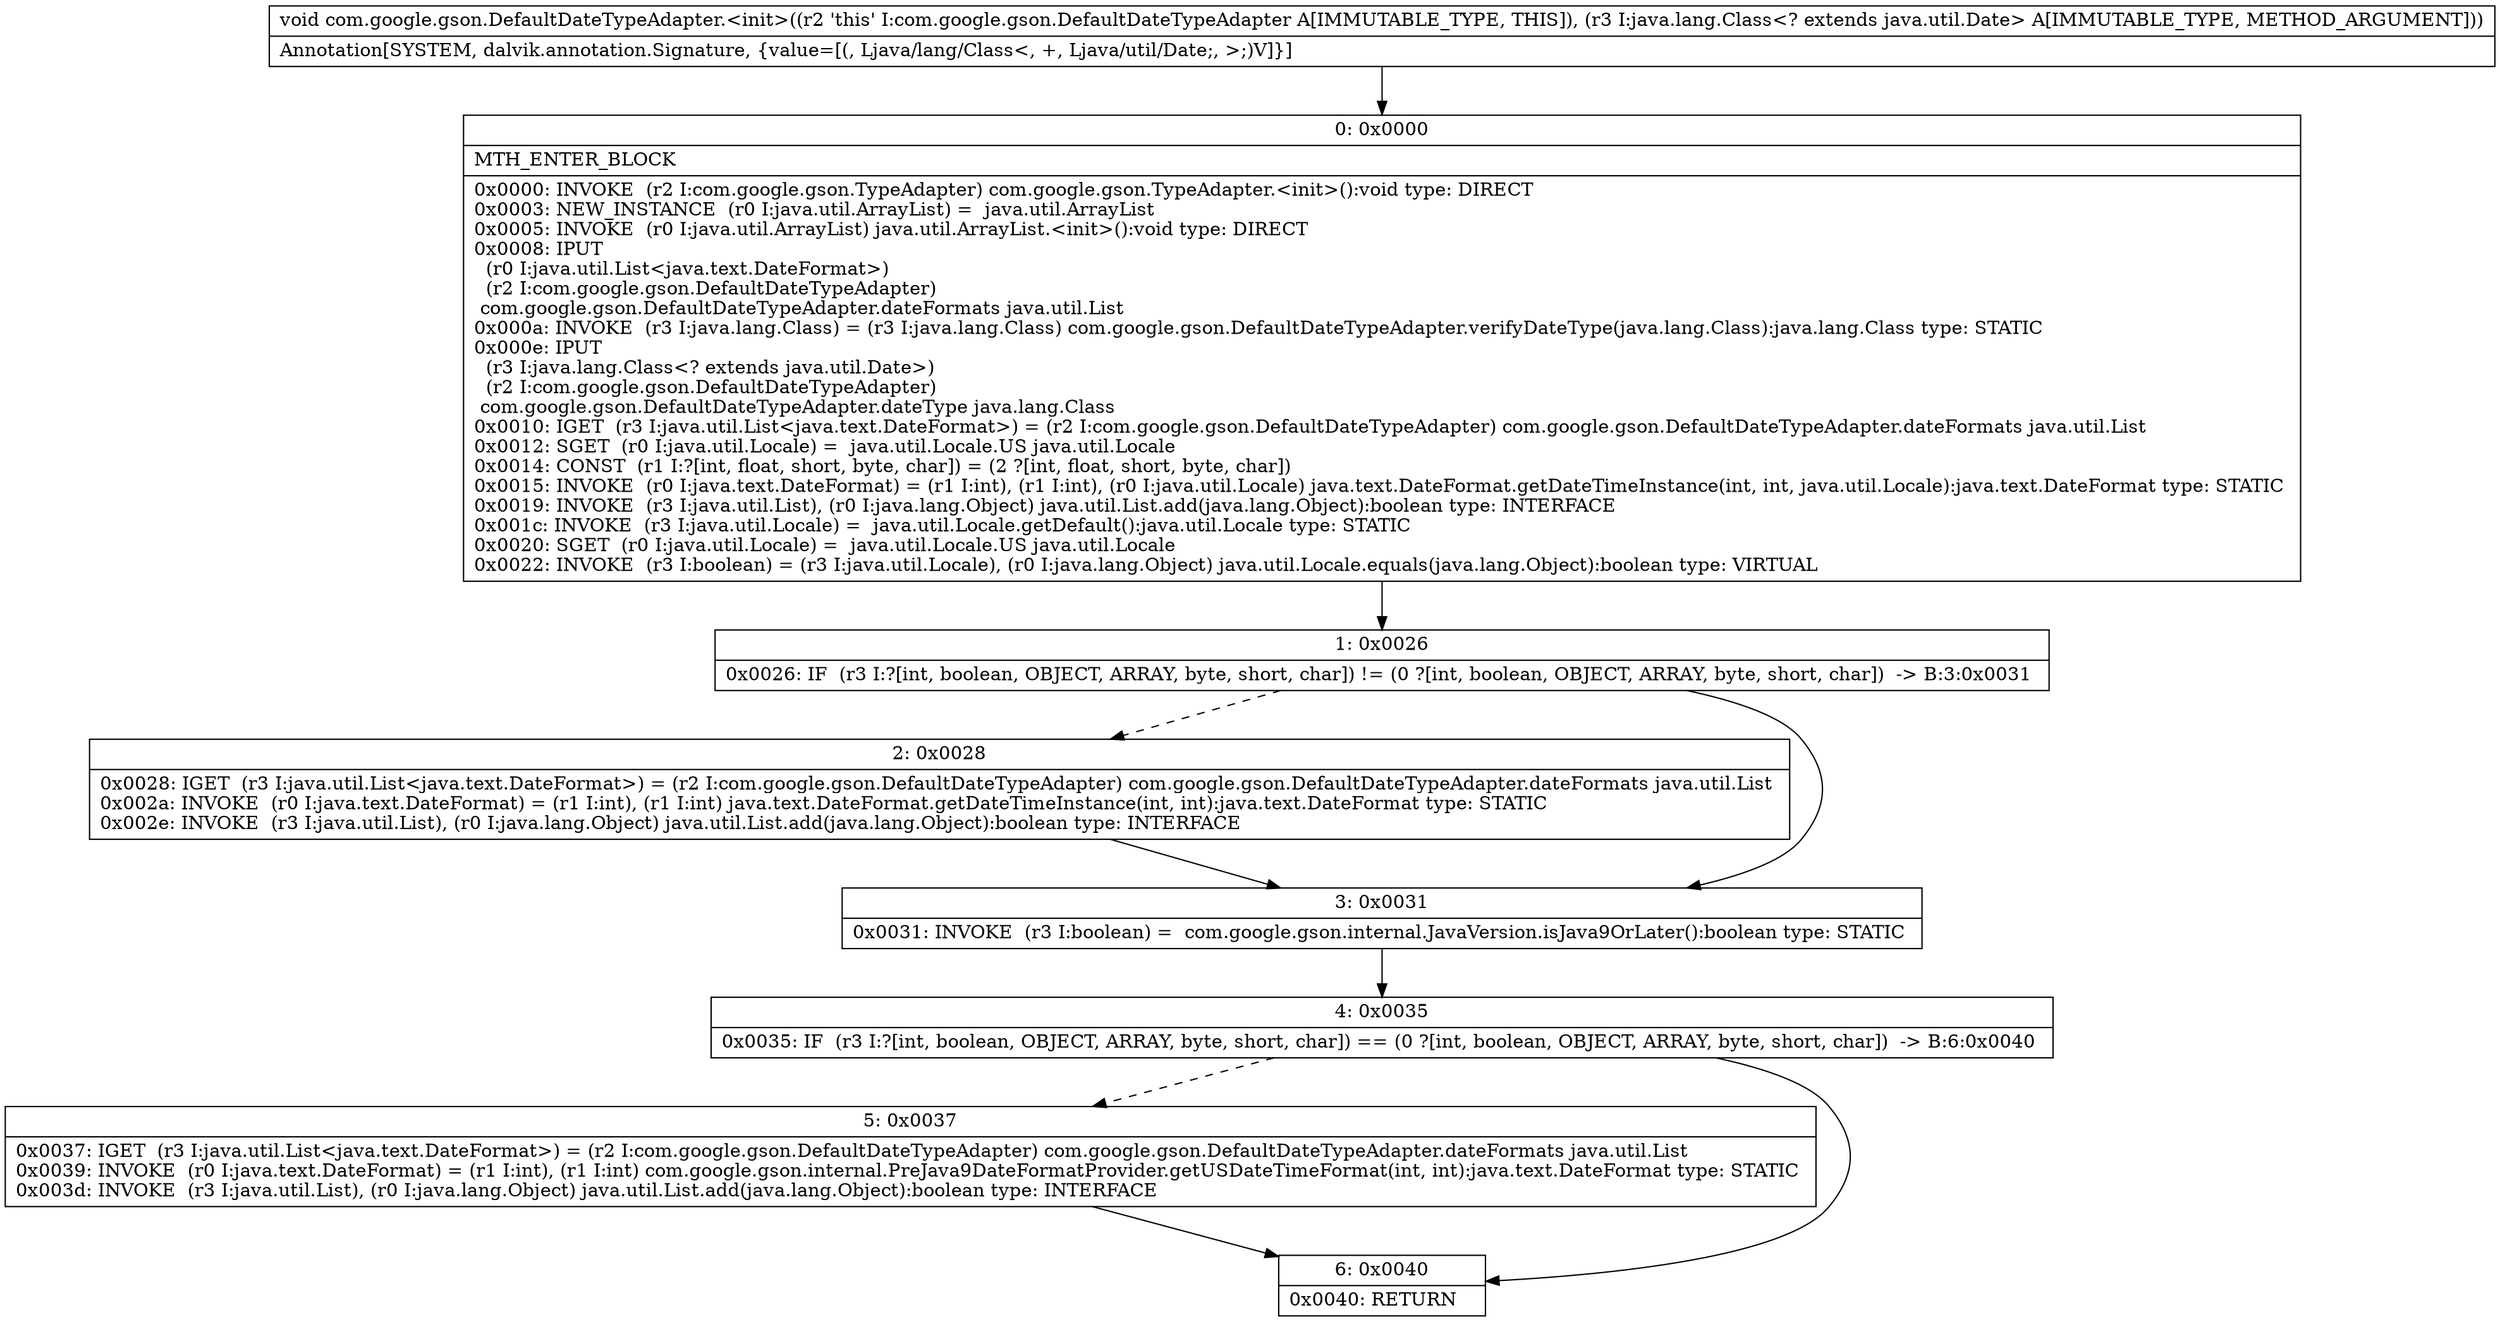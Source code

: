 digraph "CFG forcom.google.gson.DefaultDateTypeAdapter.\<init\>(Ljava\/lang\/Class;)V" {
Node_0 [shape=record,label="{0\:\ 0x0000|MTH_ENTER_BLOCK\l|0x0000: INVOKE  (r2 I:com.google.gson.TypeAdapter) com.google.gson.TypeAdapter.\<init\>():void type: DIRECT \l0x0003: NEW_INSTANCE  (r0 I:java.util.ArrayList) =  java.util.ArrayList \l0x0005: INVOKE  (r0 I:java.util.ArrayList) java.util.ArrayList.\<init\>():void type: DIRECT \l0x0008: IPUT  \l  (r0 I:java.util.List\<java.text.DateFormat\>)\l  (r2 I:com.google.gson.DefaultDateTypeAdapter)\l com.google.gson.DefaultDateTypeAdapter.dateFormats java.util.List \l0x000a: INVOKE  (r3 I:java.lang.Class) = (r3 I:java.lang.Class) com.google.gson.DefaultDateTypeAdapter.verifyDateType(java.lang.Class):java.lang.Class type: STATIC \l0x000e: IPUT  \l  (r3 I:java.lang.Class\<? extends java.util.Date\>)\l  (r2 I:com.google.gson.DefaultDateTypeAdapter)\l com.google.gson.DefaultDateTypeAdapter.dateType java.lang.Class \l0x0010: IGET  (r3 I:java.util.List\<java.text.DateFormat\>) = (r2 I:com.google.gson.DefaultDateTypeAdapter) com.google.gson.DefaultDateTypeAdapter.dateFormats java.util.List \l0x0012: SGET  (r0 I:java.util.Locale) =  java.util.Locale.US java.util.Locale \l0x0014: CONST  (r1 I:?[int, float, short, byte, char]) = (2 ?[int, float, short, byte, char]) \l0x0015: INVOKE  (r0 I:java.text.DateFormat) = (r1 I:int), (r1 I:int), (r0 I:java.util.Locale) java.text.DateFormat.getDateTimeInstance(int, int, java.util.Locale):java.text.DateFormat type: STATIC \l0x0019: INVOKE  (r3 I:java.util.List), (r0 I:java.lang.Object) java.util.List.add(java.lang.Object):boolean type: INTERFACE \l0x001c: INVOKE  (r3 I:java.util.Locale) =  java.util.Locale.getDefault():java.util.Locale type: STATIC \l0x0020: SGET  (r0 I:java.util.Locale) =  java.util.Locale.US java.util.Locale \l0x0022: INVOKE  (r3 I:boolean) = (r3 I:java.util.Locale), (r0 I:java.lang.Object) java.util.Locale.equals(java.lang.Object):boolean type: VIRTUAL \l}"];
Node_1 [shape=record,label="{1\:\ 0x0026|0x0026: IF  (r3 I:?[int, boolean, OBJECT, ARRAY, byte, short, char]) != (0 ?[int, boolean, OBJECT, ARRAY, byte, short, char])  \-\> B:3:0x0031 \l}"];
Node_2 [shape=record,label="{2\:\ 0x0028|0x0028: IGET  (r3 I:java.util.List\<java.text.DateFormat\>) = (r2 I:com.google.gson.DefaultDateTypeAdapter) com.google.gson.DefaultDateTypeAdapter.dateFormats java.util.List \l0x002a: INVOKE  (r0 I:java.text.DateFormat) = (r1 I:int), (r1 I:int) java.text.DateFormat.getDateTimeInstance(int, int):java.text.DateFormat type: STATIC \l0x002e: INVOKE  (r3 I:java.util.List), (r0 I:java.lang.Object) java.util.List.add(java.lang.Object):boolean type: INTERFACE \l}"];
Node_3 [shape=record,label="{3\:\ 0x0031|0x0031: INVOKE  (r3 I:boolean) =  com.google.gson.internal.JavaVersion.isJava9OrLater():boolean type: STATIC \l}"];
Node_4 [shape=record,label="{4\:\ 0x0035|0x0035: IF  (r3 I:?[int, boolean, OBJECT, ARRAY, byte, short, char]) == (0 ?[int, boolean, OBJECT, ARRAY, byte, short, char])  \-\> B:6:0x0040 \l}"];
Node_5 [shape=record,label="{5\:\ 0x0037|0x0037: IGET  (r3 I:java.util.List\<java.text.DateFormat\>) = (r2 I:com.google.gson.DefaultDateTypeAdapter) com.google.gson.DefaultDateTypeAdapter.dateFormats java.util.List \l0x0039: INVOKE  (r0 I:java.text.DateFormat) = (r1 I:int), (r1 I:int) com.google.gson.internal.PreJava9DateFormatProvider.getUSDateTimeFormat(int, int):java.text.DateFormat type: STATIC \l0x003d: INVOKE  (r3 I:java.util.List), (r0 I:java.lang.Object) java.util.List.add(java.lang.Object):boolean type: INTERFACE \l}"];
Node_6 [shape=record,label="{6\:\ 0x0040|0x0040: RETURN   \l}"];
MethodNode[shape=record,label="{void com.google.gson.DefaultDateTypeAdapter.\<init\>((r2 'this' I:com.google.gson.DefaultDateTypeAdapter A[IMMUTABLE_TYPE, THIS]), (r3 I:java.lang.Class\<? extends java.util.Date\> A[IMMUTABLE_TYPE, METHOD_ARGUMENT]))  | Annotation[SYSTEM, dalvik.annotation.Signature, \{value=[(, Ljava\/lang\/Class\<, +, Ljava\/util\/Date;, \>;)V]\}]\l}"];
MethodNode -> Node_0;
Node_0 -> Node_1;
Node_1 -> Node_2[style=dashed];
Node_1 -> Node_3;
Node_2 -> Node_3;
Node_3 -> Node_4;
Node_4 -> Node_5[style=dashed];
Node_4 -> Node_6;
Node_5 -> Node_6;
}

